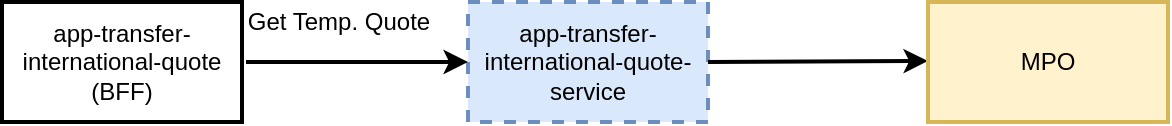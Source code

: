 <mxfile version="15.1.1" type="device" pages="5"><diagram id="5s1qffA794F6tVBul0ci" name="Temp Quote"><mxGraphModel dx="2233" dy="1840" grid="1" gridSize="10" guides="1" tooltips="1" connect="1" arrows="1" fold="1" page="1" pageScale="1" pageWidth="827" pageHeight="1169" math="0" shadow="0"><root><mxCell id="0"/><mxCell id="1" parent="0"/><mxCell id="K-2pEcJ95m0eZQLZqouT-1" value="app-transfer-international-quote (BFF)" style="rounded=0;whiteSpace=wrap;html=1;strokeWidth=2;" vertex="1" parent="1"><mxGeometry x="-713" y="-1071" width="120" height="60" as="geometry"/></mxCell><mxCell id="K-2pEcJ95m0eZQLZqouT-2" value="app-transfer-international-quote-service" style="rounded=0;whiteSpace=wrap;html=1;strokeWidth=2;dashed=1;fillColor=#dae8fc;strokeColor=#6c8ebf;" vertex="1" parent="1"><mxGeometry x="-480" y="-1071" width="120" height="60" as="geometry"/></mxCell><mxCell id="K-2pEcJ95m0eZQLZqouT-3" value="" style="endArrow=classic;html=1;fontColor=#FFFFFF;exitX=1;exitY=0.5;exitDx=0;exitDy=0;strokeWidth=2;entryX=0;entryY=0.5;entryDx=0;entryDy=0;" edge="1" parent="1" target="K-2pEcJ95m0eZQLZqouT-2"><mxGeometry width="50" height="50" relative="1" as="geometry"><mxPoint x="-591" y="-1041" as="sourcePoint"/><mxPoint x="-523" y="-1041" as="targetPoint"/></mxGeometry></mxCell><mxCell id="K-2pEcJ95m0eZQLZqouT-6" value="" style="endArrow=classic;html=1;fontColor=#FFFFFF;strokeWidth=2;entryX=0;entryY=0.5;entryDx=0;entryDy=0;exitX=1;exitY=0.5;exitDx=0;exitDy=0;" edge="1" parent="1" source="K-2pEcJ95m0eZQLZqouT-2"><mxGeometry width="50" height="50" relative="1" as="geometry"><mxPoint x="-352" y="-1041.5" as="sourcePoint"/><mxPoint x="-250" y="-1041.5" as="targetPoint"/></mxGeometry></mxCell><mxCell id="K-2pEcJ95m0eZQLZqouT-7" value="Get Temp. Quote" style="text;html=1;align=center;verticalAlign=middle;resizable=0;points=[];autosize=1;strokeColor=none;fontColor=#000000;" vertex="1" parent="1"><mxGeometry x="-600" y="-1071" width="110" height="20" as="geometry"/></mxCell><mxCell id="K-2pEcJ95m0eZQLZqouT-9" value="MPO" style="rounded=0;whiteSpace=wrap;html=1;strokeWidth=2;fillColor=#fff2cc;strokeColor=#d6b656;" vertex="1" parent="1"><mxGeometry x="-250" y="-1071" width="120" height="60" as="geometry"/></mxCell></root></mxGraphModel></diagram><diagram id="vhlykdMtrkod19MRwqVj" name="Wise Onboarding"><mxGraphModel dx="2233" dy="1840" grid="1" gridSize="10" guides="1" tooltips="1" connect="1" arrows="1" fold="1" page="1" pageScale="1" pageWidth="827" pageHeight="1169" math="0" shadow="0"><root><mxCell id="eIkDbhITcJXZhFoweWre-0"/><mxCell id="eIkDbhITcJXZhFoweWre-1" parent="eIkDbhITcJXZhFoweWre-0"/><mxCell id="6Lvu5h0QJ7mAlmhJxs8a-0" value="app-transfer-international-account (BFF)" style="rounded=0;whiteSpace=wrap;html=1;strokeWidth=2;" vertex="1" parent="eIkDbhITcJXZhFoweWre-1"><mxGeometry x="-810" y="-879" width="120" height="137" as="geometry"/></mxCell><mxCell id="6Lvu5h0QJ7mAlmhJxs8a-1" value="app-transfer-international-customer-account-service" style="rounded=0;whiteSpace=wrap;html=1;strokeWidth=2;dashed=1;fillColor=#dae8fc;strokeColor=#6c8ebf;" vertex="1" parent="eIkDbhITcJXZhFoweWre-1"><mxGeometry x="-550" y="-837" width="120" height="60" as="geometry"/></mxCell><mxCell id="6Lvu5h0QJ7mAlmhJxs8a-7" value="app-customer-individual-management-service" style="rounded=0;whiteSpace=wrap;html=1;strokeWidth=2;fillColor=#ffe6cc;strokeColor=#d79b00;" vertex="1" parent="eIkDbhITcJXZhFoweWre-1"><mxGeometry x="-285" y="-990" width="120" height="60" as="geometry"/></mxCell><mxCell id="6Lvu5h0QJ7mAlmhJxs8a-8" value="app-customer-business-management-service" style="rounded=0;whiteSpace=wrap;html=1;strokeWidth=2;fillColor=#ffe6cc;strokeColor=#d79b00;" vertex="1" parent="eIkDbhITcJXZhFoweWre-1"><mxGeometry x="-285" y="-889" width="120" height="60" as="geometry"/></mxCell><mxCell id="6Lvu5h0QJ7mAlmhJxs8a-12" value="" style="endArrow=classic;html=1;fontColor=#FFFFFF;strokeWidth=2;exitX=1;exitY=0.5;exitDx=0;exitDy=0;entryX=0;entryY=0.5;entryDx=0;entryDy=0;" edge="1" parent="eIkDbhITcJXZhFoweWre-1" target="6Lvu5h0QJ7mAlmhJxs8a-7"><mxGeometry width="50" height="50" relative="1" as="geometry"><mxPoint x="-430" y="-809" as="sourcePoint"/><mxPoint x="-285" y="-987" as="targetPoint"/><Array as="points"><mxPoint x="-402" y="-809"/><mxPoint x="-402" y="-960"/></Array></mxGeometry></mxCell><mxCell id="6Lvu5h0QJ7mAlmhJxs8a-13" value="" style="endArrow=classic;html=1;fontColor=#FFFFFF;exitX=1;exitY=0.5;exitDx=0;exitDy=0;entryX=0;entryY=0.5;entryDx=0;entryDy=0;strokeWidth=2;" edge="1" parent="eIkDbhITcJXZhFoweWre-1" target="6Lvu5h0QJ7mAlmhJxs8a-8"><mxGeometry width="50" height="50" relative="1" as="geometry"><mxPoint x="-430" y="-809" as="sourcePoint"/><mxPoint x="-285" y="-869" as="targetPoint"/><Array as="points"><mxPoint x="-402" y="-809"/><mxPoint x="-402" y="-859"/></Array></mxGeometry></mxCell><mxCell id="6Lvu5h0QJ7mAlmhJxs8a-14" value="" style="endArrow=classic;html=1;fontColor=#FFFFFF;strokeWidth=2;" edge="1" parent="eIkDbhITcJXZhFoweWre-1"><mxGeometry width="50" height="50" relative="1" as="geometry"><mxPoint x="-430" y="-809" as="sourcePoint"/><mxPoint x="-286" y="-757" as="targetPoint"/><Array as="points"><mxPoint x="-400" y="-809"/><mxPoint x="-400" y="-757"/></Array></mxGeometry></mxCell><mxCell id="6Lvu5h0QJ7mAlmhJxs8a-17" value="Get individual info" style="text;html=1;strokeColor=none;fillColor=none;align=center;verticalAlign=middle;whiteSpace=wrap;rounded=0;" vertex="1" parent="eIkDbhITcJXZhFoweWre-1"><mxGeometry x="-398" y="-986" width="110" height="20" as="geometry"/></mxCell><mxCell id="6Lvu5h0QJ7mAlmhJxs8a-18" value="Get Business info" style="text;html=1;strokeColor=none;fillColor=none;align=center;verticalAlign=middle;whiteSpace=wrap;rounded=0;" vertex="1" parent="eIkDbhITcJXZhFoweWre-1"><mxGeometry x="-398" y="-883" width="110" height="20" as="geometry"/></mxCell><mxCell id="6Lvu5h0QJ7mAlmhJxs8a-19" value="" style="swimlane;startSize=20;fillColor=#FFFFFF;" vertex="1" parent="eIkDbhITcJXZhFoweWre-1"><mxGeometry x="-295" y="-1027" width="140" height="210" as="geometry"><mxRectangle x="350" y="810" width="140" height="300" as="alternateBounds"/></mxGeometry></mxCell><mxCell id="6Lvu5h0QJ7mAlmhJxs8a-20" value="&lt;b&gt;concurrent calls&lt;/b&gt;" style="text;html=1;strokeColor=none;fillColor=none;align=center;verticalAlign=middle;whiteSpace=wrap;rounded=0;" vertex="1" parent="6Lvu5h0QJ7mAlmhJxs8a-19"><mxGeometry x="15" width="110" height="20" as="geometry"/></mxCell><mxCell id="6Lvu5h0QJ7mAlmhJxs8a-21" value="MPO" style="rounded=0;whiteSpace=wrap;html=1;strokeWidth=2;fillColor=#fff2cc;strokeColor=#d6b656;" vertex="1" parent="eIkDbhITcJXZhFoweWre-1"><mxGeometry x="-285" y="-792" width="120" height="60" as="geometry"/></mxCell><mxCell id="6Lvu5h0QJ7mAlmhJxs8a-22" value="Create personal &amp;amp; business profile&amp;nbsp;" style="text;html=1;strokeColor=none;fillColor=none;align=center;verticalAlign=middle;whiteSpace=wrap;rounded=0;" vertex="1" parent="eIkDbhITcJXZhFoweWre-1"><mxGeometry x="-398" y="-787" width="110" height="20" as="geometry"/></mxCell><mxCell id="6Lvu5h0QJ7mAlmhJxs8a-23" value="app-transfer-international-intl-idm-service" style="rounded=0;whiteSpace=wrap;html=1;strokeWidth=2;fillColor=#ffe6cc;strokeColor=#d79b00;" vertex="1" parent="eIkDbhITcJXZhFoweWre-1"><mxGeometry x="-285" y="-692" width="120" height="60" as="geometry"/></mxCell><mxCell id="6Lvu5h0QJ7mAlmhJxs8a-25" value="Store Access tokens" style="text;html=1;strokeColor=none;fillColor=none;align=center;verticalAlign=middle;whiteSpace=wrap;rounded=0;" vertex="1" parent="eIkDbhITcJXZhFoweWre-1"><mxGeometry x="-395" y="-690" width="110" height="20" as="geometry"/></mxCell><mxCell id="6Lvu5h0QJ7mAlmhJxs8a-26" value="" style="endArrow=classic;html=1;fontColor=#FFFFFF;strokeWidth=2;entryX=0;entryY=0.5;entryDx=0;entryDy=0;" edge="1" parent="eIkDbhITcJXZhFoweWre-1"><mxGeometry width="50" height="50" relative="1" as="geometry"><mxPoint x="-430" y="-808" as="sourcePoint"/><mxPoint x="-286" y="-662" as="targetPoint"/><Array as="points"><mxPoint x="-400" y="-808"/><mxPoint x="-400" y="-661"/></Array></mxGeometry></mxCell><mxCell id="6Lvu5h0QJ7mAlmhJxs8a-27" value="&lt;p class=&quot;p1&quot; style=&quot;margin: 0px ; font-stretch: normal ; font-size: 11px ; line-height: normal ; font-family: &amp;#34;menlo&amp;#34; ; color: rgb(0 , 0 , 0)&quot;&gt;&lt;span class=&quot;s1&quot;&gt;common-data-platform-apis-business-service&lt;/span&gt;&lt;/p&gt;" style="rounded=0;whiteSpace=wrap;html=1;strokeWidth=2;fillColor=#f5f5f5;strokeColor=#666666;fontColor=#333333;" vertex="1" parent="eIkDbhITcJXZhFoweWre-1"><mxGeometry x="-70" y="-837" width="120" height="60" as="geometry"/></mxCell><mxCell id="6Lvu5h0QJ7mAlmhJxs8a-28" value="ODS" style="shape=cylinder3;whiteSpace=wrap;html=1;boundedLbl=1;backgroundOutline=1;size=15;fontColor=#000000;strokeColor=#000000;strokeWidth=2;align=center;fillColor=#99CCFF;" vertex="1" parent="eIkDbhITcJXZhFoweWre-1"><mxGeometry x="125" y="-844" width="60" height="67" as="geometry"/></mxCell><mxCell id="6Lvu5h0QJ7mAlmhJxs8a-29" value="" style="endArrow=classic;html=1;fontColor=#FFFFFF;strokeWidth=2;entryX=0;entryY=0.5;entryDx=0;entryDy=0;exitX=1;exitY=0.5;exitDx=0;exitDy=0;" edge="1" parent="eIkDbhITcJXZhFoweWre-1" source="6Lvu5h0QJ7mAlmhJxs8a-27"><mxGeometry width="50" height="50" relative="1" as="geometry"><mxPoint x="55" y="-808" as="sourcePoint"/><mxPoint x="125" y="-808.12" as="targetPoint"/><Array as="points"><mxPoint x="120" y="-808.12"/></Array></mxGeometry></mxCell><mxCell id="6Lvu5h0QJ7mAlmhJxs8a-30" value="" style="endArrow=classic;html=1;fontColor=#FFFFFF;strokeWidth=2;entryX=0;entryY=0.5;entryDx=0;entryDy=0;" edge="1" parent="eIkDbhITcJXZhFoweWre-1" target="4eCYNqLPdx9fGEj0LN5T-0"><mxGeometry width="50" height="50" relative="1" as="geometry"><mxPoint x="-164" y="-959" as="sourcePoint"/><mxPoint x="-70" y="-809" as="targetPoint"/><Array as="points"><mxPoint x="-124" y="-959"/><mxPoint x="-124" y="-910"/></Array></mxGeometry></mxCell><mxCell id="6Lvu5h0QJ7mAlmhJxs8a-32" value="" style="endArrow=classic;html=1;fontColor=#FFFFFF;strokeWidth=2;entryX=0;entryY=0.5;entryDx=0;entryDy=0;" edge="1" parent="eIkDbhITcJXZhFoweWre-1"><mxGeometry width="50" height="50" relative="1" as="geometry"><mxPoint x="-164" y="-857" as="sourcePoint"/><mxPoint x="-70" y="-809" as="targetPoint"/><Array as="points"><mxPoint x="-124" y="-857"/><mxPoint x="-124" y="-809"/></Array></mxGeometry></mxCell><mxCell id="TpCNMdhRDoz6YcQxlU9o-2" value="" style="shape=image;verticalLabelPosition=bottom;labelBackgroundColor=#ffffff;verticalAlign=top;aspect=fixed;imageAspect=0;image=https://github.com/SparebankenVest/azure-key-vault-to-kubernetes/raw/master/akv2k8s.png;" vertex="1" parent="eIkDbhITcJXZhFoweWre-1"><mxGeometry x="-90" y="-717" width="174" height="87" as="geometry"/></mxCell><mxCell id="TpCNMdhRDoz6YcQxlU9o-3" value="" style="endArrow=classic;html=1;fontColor=#FFFFFF;strokeWidth=2;entryX=0;entryY=0.5;entryDx=0;entryDy=0;exitX=1;exitY=0.5;exitDx=0;exitDy=0;" edge="1" parent="eIkDbhITcJXZhFoweWre-1"><mxGeometry width="50" height="50" relative="1" as="geometry"><mxPoint x="-165" y="-663" as="sourcePoint"/><mxPoint x="-46" y="-663" as="targetPoint"/><Array as="points"><mxPoint x="-160" y="-662"/></Array></mxGeometry></mxCell><mxCell id="TpCNMdhRDoz6YcQxlU9o-5" value="Azure Key-Vault" style="text;html=1;strokeColor=none;fillColor=none;align=center;verticalAlign=middle;whiteSpace=wrap;rounded=0;" vertex="1" parent="eIkDbhITcJXZhFoweWre-1"><mxGeometry x="-50" y="-737" width="110" height="20" as="geometry"/></mxCell><mxCell id="aS1VoBKJjDpFu-RDZ-aZ-1" value="Create Business Profile" style="text;html=1;strokeColor=none;fillColor=none;align=center;verticalAlign=middle;whiteSpace=wrap;rounded=0;" vertex="1" parent="eIkDbhITcJXZhFoweWre-1"><mxGeometry x="-690" y="-792" width="110" height="20" as="geometry"/></mxCell><mxCell id="aS1VoBKJjDpFu-RDZ-aZ-2" value="" style="endArrow=classic;html=1;fontColor=#FFFFFF;strokeWidth=2;entryX=0;entryY=0.25;entryDx=0;entryDy=0;exitX=1.008;exitY=0.19;exitDx=0;exitDy=0;exitPerimeter=0;" edge="1" parent="eIkDbhITcJXZhFoweWre-1" source="6Lvu5h0QJ7mAlmhJxs8a-0" target="6Lvu5h0QJ7mAlmhJxs8a-1"><mxGeometry width="50" height="50" relative="1" as="geometry"><mxPoint x="-680" y="-820" as="sourcePoint"/><mxPoint x="-561" y="-820" as="targetPoint"/><Array as="points"><mxPoint x="-580" y="-853"/><mxPoint x="-580" y="-822"/></Array></mxGeometry></mxCell><mxCell id="aS1VoBKJjDpFu-RDZ-aZ-3" value="" style="endArrow=classic;html=1;fontColor=#FFFFFF;strokeWidth=2;entryX=0;entryY=0.25;entryDx=0;entryDy=0;exitX=1.017;exitY=0.832;exitDx=0;exitDy=0;exitPerimeter=0;" edge="1" parent="eIkDbhITcJXZhFoweWre-1" source="6Lvu5h0QJ7mAlmhJxs8a-0"><mxGeometry width="50" height="50" relative="1" as="geometry"><mxPoint x="-680" y="-793" as="sourcePoint"/><mxPoint x="-550" y="-795" as="targetPoint"/><Array as="points"><mxPoint x="-580" y="-765"/><mxPoint x="-580" y="-795"/></Array></mxGeometry></mxCell><mxCell id="aS1VoBKJjDpFu-RDZ-aZ-6" value="Create Personal Profile" style="text;html=1;strokeColor=none;fillColor=none;align=center;verticalAlign=middle;whiteSpace=wrap;rounded=0;" vertex="1" parent="eIkDbhITcJXZhFoweWre-1"><mxGeometry x="-690" y="-844" width="110" height="20" as="geometry"/></mxCell><mxCell id="4eCYNqLPdx9fGEj0LN5T-0" value="&lt;p class=&quot;p1&quot; style=&quot;margin: 0px ; font-stretch: normal ; font-size: 11px ; line-height: normal ; font-family: &amp;#34;menlo&amp;#34; ; color: rgb(0 , 0 , 0)&quot;&gt;&lt;span class=&quot;s1&quot;&gt;common-data-platform-apis-individual-service&lt;/span&gt;&lt;/p&gt;" style="rounded=0;whiteSpace=wrap;html=1;strokeWidth=2;fillColor=#f5f5f5;strokeColor=#666666;fontColor=#333333;" vertex="1" parent="eIkDbhITcJXZhFoweWre-1"><mxGeometry x="-70" y="-939" width="120" height="60" as="geometry"/></mxCell><mxCell id="4eCYNqLPdx9fGEj0LN5T-1" value="" style="endArrow=classic;html=1;fontColor=#FFFFFF;strokeWidth=2;exitX=1;exitY=0.5;exitDx=0;exitDy=0;entryX=0.4;entryY=0;entryDx=0;entryDy=0;entryPerimeter=0;" edge="1" parent="eIkDbhITcJXZhFoweWre-1" target="6Lvu5h0QJ7mAlmhJxs8a-28"><mxGeometry width="50" height="50" relative="1" as="geometry"><mxPoint x="50" y="-908.44" as="sourcePoint"/><mxPoint x="140" y="-850" as="targetPoint"/><Array as="points"><mxPoint x="149" y="-910"/></Array></mxGeometry></mxCell></root></mxGraphModel></diagram><diagram id="WIqVNkHawMcD2dt5eq4H" name="Create Recipient"><mxGraphModel dx="2233" dy="1840" grid="1" gridSize="10" guides="1" tooltips="1" connect="1" arrows="1" fold="1" page="1" pageScale="1" pageWidth="827" pageHeight="1169" math="0" shadow="0"><root><mxCell id="yCMZrmVuGPiB3TMVlYxd-0"/><mxCell id="yCMZrmVuGPiB3TMVlYxd-1" parent="yCMZrmVuGPiB3TMVlYxd-0"/><mxCell id="CG0_Al0UEQXaV236_lXr-0" value="app-transfer-international-recipient (BFF)" style="rounded=0;whiteSpace=wrap;html=1;strokeWidth=2;" vertex="1" parent="yCMZrmVuGPiB3TMVlYxd-1"><mxGeometry x="-760" y="-985" width="120" height="60" as="geometry"/></mxCell><mxCell id="CG0_Al0UEQXaV236_lXr-1" value="app-transfer-international-recipient-service" style="rounded=0;whiteSpace=wrap;html=1;strokeWidth=2;dashed=1;fillColor=#dae8fc;strokeColor=#6c8ebf;" vertex="1" parent="yCMZrmVuGPiB3TMVlYxd-1"><mxGeometry x="-760" y="-855" width="120" height="60" as="geometry"/></mxCell><mxCell id="CG0_Al0UEQXaV236_lXr-2" value="" style="endArrow=classic;html=1;fontColor=#FFFFFF;strokeWidth=2;entryX=0.417;entryY=-0.033;entryDx=0;entryDy=0;entryPerimeter=0;" edge="1" parent="yCMZrmVuGPiB3TMVlYxd-1"><mxGeometry width="50" height="50" relative="1" as="geometry"><mxPoint x="-701" y="-925" as="sourcePoint"/><mxPoint x="-700.96" y="-856.98" as="targetPoint"/><Array as="points"><mxPoint x="-701" y="-895"/></Array></mxGeometry></mxCell><mxCell id="CG0_Al0UEQXaV236_lXr-3" value="&lt;span&gt;app-transfer-international-intl-idm-service&lt;/span&gt;" style="rounded=0;whiteSpace=wrap;html=1;strokeWidth=2;fillColor=#ffe6cc;strokeColor=#d79b00;" vertex="1" parent="yCMZrmVuGPiB3TMVlYxd-1"><mxGeometry x="-490" y="-956.5" width="120" height="60" as="geometry"/></mxCell><mxCell id="CG0_Al0UEQXaV236_lXr-5" value="" style="endArrow=classic;html=1;fontColor=#FFFFFF;strokeWidth=2;exitX=1;exitY=0.5;exitDx=0;exitDy=0;entryX=0;entryY=0.5;entryDx=0;entryDy=0;" edge="1" parent="yCMZrmVuGPiB3TMVlYxd-1" target="CG0_Al0UEQXaV236_lXr-3"><mxGeometry width="50" height="50" relative="1" as="geometry"><mxPoint x="-640" y="-827" as="sourcePoint"/><mxPoint x="-495" y="-1005" as="targetPoint"/><Array as="points"><mxPoint x="-612" y="-827"/><mxPoint x="-612" y="-926"/></Array></mxGeometry></mxCell><mxCell id="CG0_Al0UEQXaV236_lXr-6" value="" style="endArrow=classic;html=1;fontColor=#FFFFFF;entryX=0;entryY=0.5;entryDx=0;entryDy=0;strokeWidth=2;" edge="1" parent="yCMZrmVuGPiB3TMVlYxd-1"><mxGeometry width="50" height="50" relative="1" as="geometry"><mxPoint x="-640" y="-827" as="sourcePoint"/><mxPoint x="-490" y="-827.5" as="targetPoint"/><Array as="points"/></mxGeometry></mxCell><mxCell id="CG0_Al0UEQXaV236_lXr-7" value="" style="endArrow=classic;html=1;fontColor=#FFFFFF;strokeWidth=2;" edge="1" parent="yCMZrmVuGPiB3TMVlYxd-1"><mxGeometry width="50" height="50" relative="1" as="geometry"><mxPoint x="-640" y="-827" as="sourcePoint"/><mxPoint x="-490" y="-720" as="targetPoint"/><Array as="points"><mxPoint x="-610" y="-827"/><mxPoint x="-610" y="-720"/></Array></mxGeometry></mxCell><mxCell id="CG0_Al0UEQXaV236_lXr-8" value="Get Access tokens" style="text;html=1;strokeColor=none;fillColor=none;align=center;verticalAlign=middle;whiteSpace=wrap;rounded=0;" vertex="1" parent="yCMZrmVuGPiB3TMVlYxd-1"><mxGeometry x="-608" y="-950" width="110" height="20" as="geometry"/></mxCell><mxCell id="AqjWyVBHld50UKVjtzck-0" value="" style="shape=image;verticalLabelPosition=bottom;labelBackgroundColor=#ffffff;verticalAlign=top;aspect=fixed;imageAspect=0;image=https://github.com/SparebankenVest/azure-key-vault-to-kubernetes/raw/master/akv2k8s.png;" vertex="1" parent="yCMZrmVuGPiB3TMVlYxd-1"><mxGeometry x="-296" y="-983.5" width="174" height="87" as="geometry"/></mxCell><mxCell id="AqjWyVBHld50UKVjtzck-1" value="Azure Key-Vault" style="text;html=1;strokeColor=none;fillColor=none;align=center;verticalAlign=middle;whiteSpace=wrap;rounded=0;" vertex="1" parent="yCMZrmVuGPiB3TMVlYxd-1"><mxGeometry x="-268" y="-1003.5" width="110" height="20" as="geometry"/></mxCell><mxCell id="AqjWyVBHld50UKVjtzck-3" value="" style="endArrow=classic;html=1;fontColor=#FFFFFF;entryX=0;entryY=0.5;entryDx=0;entryDy=0;strokeWidth=2;" edge="1" parent="yCMZrmVuGPiB3TMVlYxd-1"><mxGeometry width="50" height="50" relative="1" as="geometry"><mxPoint x="-370" y="-930" as="sourcePoint"/><mxPoint x="-250" y="-930" as="targetPoint"/><Array as="points"/></mxGeometry></mxCell><mxCell id="t2n_9jDUQN4r3rwIn_JY-0" value="app-transfer-international-recipient (BFF)" style="rounded=0;whiteSpace=wrap;html=1;strokeWidth=2;" vertex="1" parent="yCMZrmVuGPiB3TMVlYxd-1"><mxGeometry x="-760" y="-565.5" width="120" height="60" as="geometry"/></mxCell><mxCell id="t2n_9jDUQN4r3rwIn_JY-1" value="app-transfer-international-recipient-service" style="rounded=0;whiteSpace=wrap;html=1;strokeWidth=2;dashed=1;fillColor=#dae8fc;strokeColor=#6c8ebf;" vertex="1" parent="yCMZrmVuGPiB3TMVlYxd-1"><mxGeometry x="-760" y="-435.5" width="120" height="60" as="geometry"/></mxCell><mxCell id="t2n_9jDUQN4r3rwIn_JY-2" value="" style="endArrow=classic;html=1;fontColor=#FFFFFF;strokeWidth=2;entryX=0.417;entryY=-0.033;entryDx=0;entryDy=0;entryPerimeter=0;" edge="1" parent="yCMZrmVuGPiB3TMVlYxd-1"><mxGeometry width="50" height="50" relative="1" as="geometry"><mxPoint x="-701" y="-505.5" as="sourcePoint"/><mxPoint x="-700.96" y="-437.48" as="targetPoint"/><Array as="points"><mxPoint x="-701" y="-475.5"/></Array></mxGeometry></mxCell><mxCell id="t2n_9jDUQN4r3rwIn_JY-3" value="&lt;span&gt;app-transfer-international-intl-idm-service&lt;/span&gt;" style="rounded=0;whiteSpace=wrap;html=1;strokeWidth=2;fillColor=#ffe6cc;strokeColor=#d79b00;" vertex="1" parent="yCMZrmVuGPiB3TMVlYxd-1"><mxGeometry x="-490" y="-537" width="120" height="60" as="geometry"/></mxCell><mxCell id="t2n_9jDUQN4r3rwIn_JY-4" value="" style="endArrow=classic;html=1;fontColor=#FFFFFF;strokeWidth=2;exitX=1;exitY=0.5;exitDx=0;exitDy=0;entryX=0;entryY=0.5;entryDx=0;entryDy=0;" edge="1" parent="yCMZrmVuGPiB3TMVlYxd-1" target="t2n_9jDUQN4r3rwIn_JY-3"><mxGeometry width="50" height="50" relative="1" as="geometry"><mxPoint x="-640" y="-407.5" as="sourcePoint"/><mxPoint x="-495" y="-585.5" as="targetPoint"/><Array as="points"><mxPoint x="-612" y="-407.5"/><mxPoint x="-612" y="-506.5"/></Array></mxGeometry></mxCell><mxCell id="t2n_9jDUQN4r3rwIn_JY-5" value="" style="endArrow=classic;html=1;fontColor=#FFFFFF;entryX=0;entryY=0.5;entryDx=0;entryDy=0;strokeWidth=2;" edge="1" parent="yCMZrmVuGPiB3TMVlYxd-1"><mxGeometry width="50" height="50" relative="1" as="geometry"><mxPoint x="-640" y="-407.5" as="sourcePoint"/><mxPoint x="-490" y="-408" as="targetPoint"/><Array as="points"/></mxGeometry></mxCell><mxCell id="t2n_9jDUQN4r3rwIn_JY-6" value="" style="endArrow=classic;html=1;fontColor=#FFFFFF;strokeWidth=2;" edge="1" parent="yCMZrmVuGPiB3TMVlYxd-1"><mxGeometry width="50" height="50" relative="1" as="geometry"><mxPoint x="-640" y="-407.5" as="sourcePoint"/><mxPoint x="-490" y="-300.5" as="targetPoint"/><Array as="points"><mxPoint x="-610" y="-407.5"/><mxPoint x="-610" y="-300.5"/></Array></mxGeometry></mxCell><mxCell id="t2n_9jDUQN4r3rwIn_JY-7" value="Get Access tokens" style="text;html=1;strokeColor=none;fillColor=none;align=center;verticalAlign=middle;whiteSpace=wrap;rounded=0;" vertex="1" parent="yCMZrmVuGPiB3TMVlYxd-1"><mxGeometry x="-608" y="-530.5" width="110" height="20" as="geometry"/></mxCell><mxCell id="t2n_9jDUQN4r3rwIn_JY-8" value="MPO" style="rounded=0;whiteSpace=wrap;html=1;strokeWidth=2;fillColor=#fff2cc;strokeColor=#d6b656;" vertex="1" parent="yCMZrmVuGPiB3TMVlYxd-1"><mxGeometry x="-490" y="-439" width="120" height="60" as="geometry"/></mxCell><mxCell id="t2n_9jDUQN4r3rwIn_JY-9" value="app-transfer-common-beneficiary-service" style="rounded=0;whiteSpace=wrap;html=1;strokeWidth=2;fillColor=#ffe6cc;strokeColor=#d79b00;" vertex="1" parent="yCMZrmVuGPiB3TMVlYxd-1"><mxGeometry x="-490" y="-334" width="120" height="60" as="geometry"/></mxCell><mxCell id="t2n_9jDUQN4r3rwIn_JY-10" value="&lt;span style=&quot;color: rgb(0 , 0 , 0) ; font-family: &amp;#34;menlo&amp;#34; ; font-size: 11px&quot;&gt;common-data-platform-apis-beneficiary-service&lt;/span&gt;" style="rounded=0;whiteSpace=wrap;html=1;strokeWidth=2;fillColor=#f5f5f5;strokeColor=#666666;fontColor=#333333;" vertex="1" parent="yCMZrmVuGPiB3TMVlYxd-1"><mxGeometry x="-97" y="-329" width="97" height="60" as="geometry"/></mxCell><mxCell id="t2n_9jDUQN4r3rwIn_JY-11" value="ODS" style="shape=cylinder3;whiteSpace=wrap;html=1;boundedLbl=1;backgroundOutline=1;size=15;fontColor=#000000;strokeColor=#000000;strokeWidth=2;align=center;fillColor=#99CCFF;" vertex="1" parent="yCMZrmVuGPiB3TMVlYxd-1"><mxGeometry x="-80" y="-537" width="60" height="67" as="geometry"/></mxCell><mxCell id="t2n_9jDUQN4r3rwIn_JY-12" value="" style="endArrow=classic;html=1;fontColor=#FFFFFF;strokeWidth=2;entryX=0.5;entryY=1;entryDx=0;entryDy=0;entryPerimeter=0;" edge="1" parent="yCMZrmVuGPiB3TMVlYxd-1" target="t2n_9jDUQN4r3rwIn_JY-11"><mxGeometry width="50" height="50" relative="1" as="geometry"><mxPoint x="-50" y="-330.5" as="sourcePoint"/><mxPoint x="-36" y="-210.5" as="targetPoint"/><Array as="points"/></mxGeometry></mxCell><mxCell id="t2n_9jDUQN4r3rwIn_JY-13" value="" style="endArrow=classic;html=1;fontColor=#FFFFFF;strokeWidth=2;exitX=1;exitY=0.5;exitDx=0;exitDy=0;entryX=0;entryY=0.5;entryDx=0;entryDy=0;" edge="1" parent="yCMZrmVuGPiB3TMVlYxd-1" source="t2n_9jDUQN4r3rwIn_JY-9" target="t2n_9jDUQN4r3rwIn_JY-19"><mxGeometry width="50" height="50" relative="1" as="geometry"><mxPoint x="-374" y="-557.5" as="sourcePoint"/><mxPoint x="-280" y="-407.5" as="targetPoint"/><Array as="points"><mxPoint x="-334" y="-303.5"/><mxPoint x="-310" y="-303.5"/></Array></mxGeometry></mxCell><mxCell id="t2n_9jDUQN4r3rwIn_JY-14" value="" style="shape=image;verticalLabelPosition=bottom;labelBackgroundColor=#ffffff;verticalAlign=top;aspect=fixed;imageAspect=0;image=https://github.com/SparebankenVest/azure-key-vault-to-kubernetes/raw/master/akv2k8s.png;" vertex="1" parent="yCMZrmVuGPiB3TMVlYxd-1"><mxGeometry x="-296" y="-564" width="174" height="87" as="geometry"/></mxCell><mxCell id="t2n_9jDUQN4r3rwIn_JY-15" value="Azure Key-Vault" style="text;html=1;strokeColor=none;fillColor=none;align=center;verticalAlign=middle;whiteSpace=wrap;rounded=0;" vertex="1" parent="yCMZrmVuGPiB3TMVlYxd-1"><mxGeometry x="-268" y="-584" width="110" height="20" as="geometry"/></mxCell><mxCell id="t2n_9jDUQN4r3rwIn_JY-16" value="" style="endArrow=classic;html=1;fontColor=#FFFFFF;entryX=0;entryY=0.5;entryDx=0;entryDy=0;strokeWidth=2;" edge="1" parent="yCMZrmVuGPiB3TMVlYxd-1"><mxGeometry width="50" height="50" relative="1" as="geometry"><mxPoint x="-370" y="-510.5" as="sourcePoint"/><mxPoint x="-250" y="-510.5" as="targetPoint"/><Array as="points"/></mxGeometry></mxCell><mxCell id="t2n_9jDUQN4r3rwIn_JY-17" value="Create recipient" style="text;html=1;strokeColor=none;fillColor=none;align=center;verticalAlign=middle;whiteSpace=wrap;rounded=0;" vertex="1" parent="yCMZrmVuGPiB3TMVlYxd-1"><mxGeometry x="-607" y="-429.5" width="110" height="20" as="geometry"/></mxCell><mxCell id="t2n_9jDUQN4r3rwIn_JY-18" value="Create Beneficiary" style="text;html=1;strokeColor=none;fillColor=none;align=center;verticalAlign=middle;whiteSpace=wrap;rounded=0;" vertex="1" parent="yCMZrmVuGPiB3TMVlYxd-1"><mxGeometry x="-608" y="-327.5" width="110" height="20" as="geometry"/></mxCell><mxCell id="t2n_9jDUQN4r3rwIn_JY-19" value="" style="rounded=0;whiteSpace=wrap;html=1;fontColor=#FFFFFF;strokeColor=#000000;strokeWidth=2;fillColor=#FFFFFF;" vertex="1" parent="yCMZrmVuGPiB3TMVlYxd-1"><mxGeometry x="-300" y="-364" width="120" height="120" as="geometry"/></mxCell><mxCell id="t2n_9jDUQN4r3rwIn_JY-20" value="" style="shape=cylinder3;whiteSpace=wrap;html=1;boundedLbl=1;backgroundOutline=1;size=15;fontColor=#FFFFFF;strokeColor=#000000;strokeWidth=2;rotation=90;fillColor=#3399FF;" vertex="1" parent="yCMZrmVuGPiB3TMVlYxd-1"><mxGeometry x="-251" y="-349" width="20" height="80" as="geometry"/></mxCell><mxCell id="t2n_9jDUQN4r3rwIn_JY-21" value="" style="endArrow=classic;html=1;fontColor=#FFFFFF;strokeWidth=3;strokeColor=#CCCCCC;" edge="1" parent="yCMZrmVuGPiB3TMVlYxd-1"><mxGeometry width="50" height="50" relative="1" as="geometry"><mxPoint x="-281" y="-346" as="sourcePoint"/><mxPoint x="-201" y="-346" as="targetPoint"/></mxGeometry></mxCell><mxCell id="t2n_9jDUQN4r3rwIn_JY-22" value="T1" style="text;html=1;align=center;verticalAlign=middle;resizable=0;points=[];autosize=1;strokeColor=none;" vertex="1" parent="yCMZrmVuGPiB3TMVlYxd-1"><mxGeometry x="-256" y="-289" width="30" height="20" as="geometry"/></mxCell><mxCell id="t2n_9jDUQN4r3rwIn_JY-23" value="" style="endArrow=classic;html=1;fontColor=#FFFFFF;entryX=0;entryY=0.5;entryDx=0;entryDy=0;strokeWidth=2;" edge="1" parent="yCMZrmVuGPiB3TMVlYxd-1"><mxGeometry width="50" height="50" relative="1" as="geometry"><mxPoint x="-180" y="-298.5" as="sourcePoint"/><mxPoint x="-97" y="-299" as="targetPoint"/><Array as="points"/></mxGeometry></mxCell><mxCell id="t2n_9jDUQN4r3rwIn_JY-24" value="&lt;b&gt;&lt;u&gt;Topic:&lt;br&gt;&lt;/u&gt;&lt;/b&gt;1.&amp;nbsp;&lt;span style=&quot;background-color: rgb(255 , 255 , 255) ; font-family: &amp;#34;jetbrains mono&amp;#34; , monospace ; font-size: 9.8pt&quot;&gt;uaenorth_beneficiary_international_modify_raw_v1&lt;/span&gt;" style="text;html=1;align=left;verticalAlign=middle;resizable=0;points=[];autosize=1;strokeColor=none;fontSize=13;" vertex="1" parent="yCMZrmVuGPiB3TMVlYxd-1"><mxGeometry x="-790" y="-184.5" width="410" height="40" as="geometry"/></mxCell><mxCell id="t2n_9jDUQN4r3rwIn_JY-25" value="MPO" style="rounded=0;whiteSpace=wrap;html=1;strokeWidth=2;fillColor=#fff2cc;strokeColor=#d6b656;" vertex="1" parent="yCMZrmVuGPiB3TMVlYxd-1"><mxGeometry x="-489" y="-750" width="120" height="60" as="geometry"/></mxCell><mxCell id="t2n_9jDUQN4r3rwIn_JY-26" value="Get Account requirement" style="text;html=1;strokeColor=none;fillColor=none;align=center;verticalAlign=middle;whiteSpace=wrap;rounded=0;" vertex="1" parent="yCMZrmVuGPiB3TMVlYxd-1"><mxGeometry x="-607" y="-750" width="110" height="26" as="geometry"/></mxCell><mxCell id="t2n_9jDUQN4r3rwIn_JY-27" value="app-transfer-international-quote-service" style="rounded=0;whiteSpace=wrap;html=1;strokeWidth=2;fillColor=#ffe6cc;strokeColor=#d79b00;" vertex="1" parent="yCMZrmVuGPiB3TMVlYxd-1"><mxGeometry x="-489" y="-855" width="120" height="60" as="geometry"/></mxCell><mxCell id="t2n_9jDUQN4r3rwIn_JY-28" value="" style="endArrow=classic;html=1;fontColor=#FFFFFF;entryX=0.5;entryY=0;entryDx=0;entryDy=0;strokeWidth=2;" edge="1" parent="yCMZrmVuGPiB3TMVlYxd-1" target="t2n_9jDUQN4r3rwIn_JY-25"><mxGeometry width="50" height="50" relative="1" as="geometry"><mxPoint x="-430" y="-794.5" as="sourcePoint"/><mxPoint x="-280" y="-795" as="targetPoint"/><Array as="points"/></mxGeometry></mxCell><mxCell id="t2n_9jDUQN4r3rwIn_JY-29" value="Create Quote" style="text;html=1;strokeColor=none;fillColor=none;align=center;verticalAlign=middle;whiteSpace=wrap;rounded=0;" vertex="1" parent="yCMZrmVuGPiB3TMVlYxd-1"><mxGeometry x="-607" y="-851" width="110" height="20" as="geometry"/></mxCell><mxCell id="kbapLXzH62tgLpDBp5oC-3" value="&lt;b&gt;Create recipient involve 2 steps:&lt;/b&gt;&lt;br&gt;1: Get account Requirements for the recipient&lt;br&gt;2: Create recipient" style="text;html=1;strokeColor=none;fillColor=none;align=left;verticalAlign=middle;whiteSpace=wrap;rounded=0;" vertex="1" parent="yCMZrmVuGPiB3TMVlYxd-1"><mxGeometry x="-765" y="-1120" width="268" height="110" as="geometry"/></mxCell></root></mxGraphModel></diagram><diagram id="6MwHxrbZWE9bzIm7rdSr" name="Create Quote"><mxGraphModel dx="2233" dy="1840" grid="1" gridSize="10" guides="1" tooltips="1" connect="1" arrows="1" fold="1" page="1" pageScale="1" pageWidth="827" pageHeight="1169" math="0" shadow="0"><root><mxCell id="p3dVozl-2Q_n2jXP5zS9-0"/><mxCell id="p3dVozl-2Q_n2jXP5zS9-1" parent="p3dVozl-2Q_n2jXP5zS9-0"/><mxCell id="ulsNA5r-qVAjM5rUaJaL-1" value="app-transfer-international-quote-service" style="rounded=0;whiteSpace=wrap;html=1;strokeWidth=2;dashed=1;fillColor=#dae8fc;strokeColor=#6c8ebf;" vertex="1" parent="p3dVozl-2Q_n2jXP5zS9-1"><mxGeometry x="-546" y="-764.5" width="120" height="60" as="geometry"/></mxCell><mxCell id="ulsNA5r-qVAjM5rUaJaL-3" value="&lt;span&gt;app-transfer-international-intl-idm-service&lt;/span&gt;" style="rounded=0;whiteSpace=wrap;html=1;strokeWidth=2;fillColor=#ffe6cc;strokeColor=#d79b00;" vertex="1" parent="p3dVozl-2Q_n2jXP5zS9-1"><mxGeometry x="-280" y="-1033" width="120" height="60" as="geometry"/></mxCell><mxCell id="ulsNA5r-qVAjM5rUaJaL-4" value="" style="endArrow=classic;html=1;fontColor=#FFFFFF;strokeWidth=2;entryX=0;entryY=0.5;entryDx=0;entryDy=0;" edge="1" parent="p3dVozl-2Q_n2jXP5zS9-1"><mxGeometry width="50" height="50" relative="1" as="geometry"><mxPoint x="-399" y="-790" as="sourcePoint"/><mxPoint x="-277" y="-1003" as="targetPoint"/><Array as="points"><mxPoint x="-399" y="-809"/><mxPoint x="-399" y="-908"/><mxPoint x="-399" y="-1003"/></Array></mxGeometry></mxCell><mxCell id="ulsNA5r-qVAjM5rUaJaL-5" value="" style="endArrow=classic;html=1;fontColor=#FFFFFF;entryX=-0.025;entryY=0.617;entryDx=0;entryDy=0;strokeWidth=2;entryPerimeter=0;" edge="1" parent="p3dVozl-2Q_n2jXP5zS9-1"><mxGeometry width="50" height="50" relative="1" as="geometry"><mxPoint x="-399" y="-770" as="sourcePoint"/><mxPoint x="-282" y="-897.98" as="targetPoint"/><Array as="points"><mxPoint x="-399" y="-898"/></Array></mxGeometry></mxCell><mxCell id="ulsNA5r-qVAjM5rUaJaL-6" value="" style="endArrow=classic;html=1;fontColor=#FFFFFF;strokeWidth=2;entryX=0;entryY=0.5;entryDx=0;entryDy=0;exitX=0.992;exitY=0.392;exitDx=0;exitDy=0;exitPerimeter=0;" edge="1" parent="p3dVozl-2Q_n2jXP5zS9-1" source="ulsNA5r-qVAjM5rUaJaL-1" target="f4P-GQblNroY76dYLi-V-0"><mxGeometry width="50" height="50" relative="1" as="geometry"><mxPoint x="-430" y="-809" as="sourcePoint"/><mxPoint x="-280" y="-702" as="targetPoint"/><Array as="points"><mxPoint x="-400" y="-741"/><mxPoint x="-400" y="-776"/></Array></mxGeometry></mxCell><mxCell id="ulsNA5r-qVAjM5rUaJaL-7" value="Get Access tokens" style="text;html=1;strokeColor=none;fillColor=none;align=center;verticalAlign=middle;whiteSpace=wrap;rounded=0;" vertex="1" parent="p3dVozl-2Q_n2jXP5zS9-1"><mxGeometry x="-398" y="-1026.5" width="110" height="20" as="geometry"/></mxCell><mxCell id="ulsNA5r-qVAjM5rUaJaL-8" value="MPO" style="rounded=0;whiteSpace=wrap;html=1;strokeWidth=2;fillColor=#fff2cc;strokeColor=#d6b656;" vertex="1" parent="p3dVozl-2Q_n2jXP5zS9-1"><mxGeometry x="-280" y="-935" width="120" height="60" as="geometry"/></mxCell><mxCell id="ulsNA5r-qVAjM5rUaJaL-11" value="ODS Pipeline" style="rounded=0;whiteSpace=wrap;html=1;strokeWidth=2;fillColor=#f5f5f5;strokeColor=#666666;fontColor=#333333;" vertex="1" parent="p3dVozl-2Q_n2jXP5zS9-1"><mxGeometry x="-80" y="-814" width="120" height="60" as="geometry"/></mxCell><mxCell id="ulsNA5r-qVAjM5rUaJaL-12" value="ODS" style="shape=cylinder3;whiteSpace=wrap;html=1;boundedLbl=1;backgroundOutline=1;size=15;fontColor=#000000;strokeColor=#000000;strokeWidth=2;align=center;fillColor=#99CCFF;" vertex="1" parent="p3dVozl-2Q_n2jXP5zS9-1"><mxGeometry x="-50" y="-660" width="60" height="67" as="geometry"/></mxCell><mxCell id="ulsNA5r-qVAjM5rUaJaL-13" value="" style="endArrow=classic;html=1;fontColor=#FFFFFF;strokeWidth=2;entryX=0.5;entryY=0;entryDx=0;entryDy=0;entryPerimeter=0;" edge="1" parent="p3dVozl-2Q_n2jXP5zS9-1" target="ulsNA5r-qVAjM5rUaJaL-12"><mxGeometry width="50" height="50" relative="1" as="geometry"><mxPoint x="-20" y="-750" as="sourcePoint"/><mxPoint x="125" y="-902.62" as="targetPoint"/><Array as="points"><mxPoint x="-20" y="-760"/></Array></mxGeometry></mxCell><mxCell id="ulsNA5r-qVAjM5rUaJaL-14" value="" style="endArrow=classic;html=1;fontColor=#FFFFFF;strokeWidth=2;exitX=1;exitY=0.5;exitDx=0;exitDy=0;entryX=-0.008;entryY=0.633;entryDx=0;entryDy=0;entryPerimeter=0;" edge="1" parent="p3dVozl-2Q_n2jXP5zS9-1" source="f4P-GQblNroY76dYLi-V-0" target="ulsNA5r-qVAjM5rUaJaL-11"><mxGeometry width="50" height="50" relative="1" as="geometry"><mxPoint x="-160" y="-800" as="sourcePoint"/><mxPoint x="-90" y="-772" as="targetPoint"/><Array as="points"><mxPoint x="-124" y="-776.5"/></Array></mxGeometry></mxCell><mxCell id="f4P-GQblNroY76dYLi-V-0" value="" style="rounded=0;whiteSpace=wrap;html=1;fontColor=#FFFFFF;strokeColor=#000000;strokeWidth=2;fillColor=#FFFFFF;" vertex="1" parent="p3dVozl-2Q_n2jXP5zS9-1"><mxGeometry x="-280" y="-836.5" width="120" height="120" as="geometry"/></mxCell><mxCell id="f4P-GQblNroY76dYLi-V-1" value="" style="shape=cylinder3;whiteSpace=wrap;html=1;boundedLbl=1;backgroundOutline=1;size=15;fontColor=#FFFFFF;strokeColor=#000000;strokeWidth=2;rotation=90;fillColor=#3399FF;" vertex="1" parent="p3dVozl-2Q_n2jXP5zS9-1"><mxGeometry x="-231" y="-821.5" width="20" height="80" as="geometry"/></mxCell><mxCell id="f4P-GQblNroY76dYLi-V-2" value="" style="endArrow=classic;html=1;fontColor=#FFFFFF;strokeWidth=3;strokeColor=#CCCCCC;" edge="1" parent="p3dVozl-2Q_n2jXP5zS9-1"><mxGeometry width="50" height="50" relative="1" as="geometry"><mxPoint x="-261" y="-818.5" as="sourcePoint"/><mxPoint x="-181" y="-818.5" as="targetPoint"/></mxGeometry></mxCell><mxCell id="f4P-GQblNroY76dYLi-V-3" value="T1" style="text;html=1;align=center;verticalAlign=middle;resizable=0;points=[];autosize=1;strokeColor=none;" vertex="1" parent="p3dVozl-2Q_n2jXP5zS9-1"><mxGeometry x="-236" y="-761.5" width="30" height="20" as="geometry"/></mxCell><mxCell id="f4P-GQblNroY76dYLi-V-4" value="&lt;b&gt;&lt;u&gt;Topic:&lt;br&gt;&lt;/u&gt;&lt;/b&gt;1.&amp;nbsp;&lt;span style=&quot;background-color: rgb(255 , 255 , 255) ; font-family: &amp;#34;jetbrains mono&amp;#34; , monospace ; font-size: 9.8pt&quot;&gt;uaenorth_international_transfer_quote_raw_v1&lt;/span&gt;" style="text;html=1;align=left;verticalAlign=middle;resizable=0;points=[];autosize=1;strokeColor=none;fontSize=13;" vertex="1" parent="p3dVozl-2Q_n2jXP5zS9-1"><mxGeometry x="-786" y="-400" width="370" height="40" as="geometry"/></mxCell><mxCell id="f4P-GQblNroY76dYLi-V-5" value="&lt;span style=&quot;color: rgb(0 , 0 , 0) ; font-family: &amp;#34;helvetica&amp;#34; ; font-size: 12px ; font-style: normal ; font-weight: 400 ; letter-spacing: normal ; text-align: center ; text-indent: 0px ; text-transform: none ; word-spacing: 0px ; background-color: rgb(248 , 249 , 250) ; display: inline ; float: none&quot;&gt;Created &amp;amp; Patch&lt;br&gt;Quote&lt;/span&gt;" style="text;whiteSpace=wrap;html=1;" vertex="1" parent="p3dVozl-2Q_n2jXP5zS9-1"><mxGeometry x="-388" y="-816" width="100" height="30" as="geometry"/></mxCell><mxCell id="0LKsLmPmmWzvv2mH2cOh-0" value="" style="shape=image;verticalLabelPosition=bottom;labelBackgroundColor=#ffffff;verticalAlign=top;aspect=fixed;imageAspect=0;image=https://github.com/SparebankenVest/azure-key-vault-to-kubernetes/raw/master/akv2k8s.png;" vertex="1" parent="p3dVozl-2Q_n2jXP5zS9-1"><mxGeometry x="-86" y="-1060" width="174" height="87" as="geometry"/></mxCell><mxCell id="0LKsLmPmmWzvv2mH2cOh-1" value="Azure Key-Vault" style="text;html=1;strokeColor=none;fillColor=none;align=center;verticalAlign=middle;whiteSpace=wrap;rounded=0;" vertex="1" parent="p3dVozl-2Q_n2jXP5zS9-1"><mxGeometry x="-54" y="-1080" width="110" height="20" as="geometry"/></mxCell><mxCell id="0LKsLmPmmWzvv2mH2cOh-2" value="" style="endArrow=classic;html=1;fontColor=#FFFFFF;entryX=0;entryY=0.5;entryDx=0;entryDy=0;strokeWidth=2;" edge="1" parent="p3dVozl-2Q_n2jXP5zS9-1"><mxGeometry width="50" height="50" relative="1" as="geometry"><mxPoint x="-160" y="-1006.5" as="sourcePoint"/><mxPoint x="-40" y="-1006.5" as="targetPoint"/><Array as="points"/></mxGeometry></mxCell><mxCell id="aHie-uaG_FPsevlpE_yf-0" value="app-transfer-international-quote (BFF)" style="rounded=0;whiteSpace=wrap;html=1;strokeWidth=2;" vertex="1" parent="p3dVozl-2Q_n2jXP5zS9-1"><mxGeometry x="-806" y="-806.5" width="120" height="137" as="geometry"/></mxCell><mxCell id="aHie-uaG_FPsevlpE_yf-2" value="Get requirement" style="text;html=1;strokeColor=none;fillColor=none;align=center;verticalAlign=middle;whiteSpace=wrap;rounded=0;" vertex="1" parent="p3dVozl-2Q_n2jXP5zS9-1"><mxGeometry x="-686" y="-719.5" width="110" height="20" as="geometry"/></mxCell><mxCell id="aHie-uaG_FPsevlpE_yf-3" value="" style="endArrow=classic;html=1;fontColor=#FFFFFF;strokeWidth=2;entryX=0;entryY=0.25;entryDx=0;entryDy=0;exitX=1.008;exitY=0.19;exitDx=0;exitDy=0;exitPerimeter=0;" edge="1" parent="p3dVozl-2Q_n2jXP5zS9-1" source="aHie-uaG_FPsevlpE_yf-0"><mxGeometry width="50" height="50" relative="1" as="geometry"><mxPoint x="-676" y="-747.5" as="sourcePoint"/><mxPoint x="-546" y="-749.5" as="targetPoint"/><Array as="points"><mxPoint x="-576" y="-780.5"/><mxPoint x="-576" y="-749.5"/></Array></mxGeometry></mxCell><mxCell id="aHie-uaG_FPsevlpE_yf-4" value="" style="endArrow=classic;html=1;fontColor=#FFFFFF;strokeWidth=2;exitX=1.017;exitY=0.832;exitDx=0;exitDy=0;exitPerimeter=0;" edge="1" parent="p3dVozl-2Q_n2jXP5zS9-1" source="aHie-uaG_FPsevlpE_yf-0"><mxGeometry width="50" height="50" relative="1" as="geometry"><mxPoint x="-676" y="-720.5" as="sourcePoint"/><mxPoint x="-550" y="-640" as="targetPoint"/><Array as="points"><mxPoint x="-576" y="-692.5"/><mxPoint x="-576" y="-640"/></Array></mxGeometry></mxCell><mxCell id="aHie-uaG_FPsevlpE_yf-5" value="Create Quote" style="text;html=1;strokeColor=none;fillColor=none;align=center;verticalAlign=middle;whiteSpace=wrap;rounded=0;" vertex="1" parent="p3dVozl-2Q_n2jXP5zS9-1"><mxGeometry x="-686" y="-806" width="110" height="20" as="geometry"/></mxCell><mxCell id="aHie-uaG_FPsevlpE_yf-6" value="" style="endArrow=classic;html=1;fontColor=#FFFFFF;strokeWidth=2;entryX=0;entryY=0.25;entryDx=0;entryDy=0;" edge="1" parent="p3dVozl-2Q_n2jXP5zS9-1"><mxGeometry width="50" height="50" relative="1" as="geometry"><mxPoint x="-686" y="-734.5" as="sourcePoint"/><mxPoint x="-546" y="-734.5" as="targetPoint"/><Array as="points"><mxPoint x="-576" y="-734.5"/></Array></mxGeometry></mxCell><mxCell id="aHie-uaG_FPsevlpE_yf-8" value="Patch Quote" style="text;html=1;strokeColor=none;fillColor=none;align=center;verticalAlign=middle;whiteSpace=wrap;rounded=0;" vertex="1" parent="p3dVozl-2Q_n2jXP5zS9-1"><mxGeometry x="-686" y="-757.5" width="110" height="20" as="geometry"/></mxCell><mxCell id="aHie-uaG_FPsevlpE_yf-9" value="app-transfer-international-outward-payment-service" style="rounded=0;whiteSpace=wrap;html=1;strokeWidth=2;dashed=1;fillColor=#dae8fc;strokeColor=#6c8ebf;" vertex="1" parent="p3dVozl-2Q_n2jXP5zS9-1"><mxGeometry x="-546" y="-670" width="120" height="60" as="geometry"/></mxCell><mxCell id="aHie-uaG_FPsevlpE_yf-10" value="&lt;span&gt;app-transfer-international-intl-idm-service&lt;/span&gt;" style="rounded=0;whiteSpace=wrap;html=1;strokeWidth=2;fillColor=#ffe6cc;strokeColor=#d79b00;" vertex="1" parent="p3dVozl-2Q_n2jXP5zS9-1"><mxGeometry x="-280" y="-553" width="120" height="60" as="geometry"/></mxCell><mxCell id="aHie-uaG_FPsevlpE_yf-11" value="Get Access tokens" style="text;html=1;strokeColor=none;fillColor=none;align=center;verticalAlign=middle;whiteSpace=wrap;rounded=0;" vertex="1" parent="p3dVozl-2Q_n2jXP5zS9-1"><mxGeometry x="-398" y="-546.5" width="110" height="20" as="geometry"/></mxCell><mxCell id="aHie-uaG_FPsevlpE_yf-12" value="MPO" style="rounded=0;whiteSpace=wrap;html=1;strokeWidth=2;fillColor=#fff2cc;strokeColor=#d6b656;" vertex="1" parent="p3dVozl-2Q_n2jXP5zS9-1"><mxGeometry x="-280" y="-455" width="120" height="60" as="geometry"/></mxCell><mxCell id="aHie-uaG_FPsevlpE_yf-14" value="" style="endArrow=classic;html=1;fontColor=#FFFFFF;strokeWidth=2;" edge="1" parent="p3dVozl-2Q_n2jXP5zS9-1"><mxGeometry width="50" height="50" relative="1" as="geometry"><mxPoint x="-160" y="-523" as="sourcePoint"/><mxPoint x="-40" y="-1007" as="targetPoint"/><Array as="points"><mxPoint x="-120" y="-523"/><mxPoint x="-120" y="-1007"/></Array></mxGeometry></mxCell><mxCell id="aHie-uaG_FPsevlpE_yf-15" value="" style="endArrow=classic;html=1;fontColor=#FFFFFF;strokeWidth=2;exitX=1;exitY=0.5;exitDx=0;exitDy=0;" edge="1" parent="p3dVozl-2Q_n2jXP5zS9-1" source="aHie-uaG_FPsevlpE_yf-9"><mxGeometry width="50" height="50" relative="1" as="geometry"><mxPoint x="-407" y="-307" as="sourcePoint"/><mxPoint x="-280" y="-520" as="targetPoint"/><Array as="points"><mxPoint x="-400" y="-640"/><mxPoint x="-400" y="-520"/></Array></mxGeometry></mxCell><mxCell id="aHie-uaG_FPsevlpE_yf-16" value="" style="endArrow=classic;html=1;fontColor=#FFFFFF;strokeWidth=2;exitX=1;exitY=0.25;exitDx=0;exitDy=0;" edge="1" parent="p3dVozl-2Q_n2jXP5zS9-1"><mxGeometry width="50" height="50" relative="1" as="geometry"><mxPoint x="-400" y="-560" as="sourcePoint"/><mxPoint x="-280" y="-425" as="targetPoint"/><Array as="points"><mxPoint x="-400" y="-425"/></Array></mxGeometry></mxCell><mxCell id="aHie-uaG_FPsevlpE_yf-17" value="&lt;span style=&quot;color: rgb(0 , 0 , 0) ; font-family: &amp;#34;helvetica&amp;#34; ; font-size: 12px ; font-style: normal ; font-weight: 400 ; letter-spacing: normal ; text-align: center ; text-indent: 0px ; text-transform: none ; word-spacing: 0px ; background-color: rgb(248 , 249 , 250) ; display: inline ; float: none&quot;&gt;Create &amp;amp; Patch Quote&lt;/span&gt;" style="text;whiteSpace=wrap;html=1;" vertex="1" parent="p3dVozl-2Q_n2jXP5zS9-1"><mxGeometry x="-386" y="-935" width="100" height="30" as="geometry"/></mxCell><mxCell id="aHie-uaG_FPsevlpE_yf-18" value="Get requirement" style="text;html=1;strokeColor=none;fillColor=none;align=center;verticalAlign=middle;whiteSpace=wrap;rounded=0;" vertex="1" parent="p3dVozl-2Q_n2jXP5zS9-1"><mxGeometry x="-398" y="-450" width="110" height="20" as="geometry"/></mxCell></root></mxGraphModel></diagram><diagram id="C-DcQhcbsYDM3pReICx_" name="Initiate Payment"><mxGraphModel dx="2233" dy="1840" grid="1" gridSize="10" guides="1" tooltips="1" connect="1" arrows="1" fold="1" page="1" pageScale="1" pageWidth="827" pageHeight="1169" math="0" shadow="0"><root><mxCell id="wW_8lV0-OP-G_gCSY4zY-0"/><mxCell id="wW_8lV0-OP-G_gCSY4zY-1" parent="wW_8lV0-OP-G_gCSY4zY-0"/><mxCell id="wW_8lV0-OP-G_gCSY4zY-2" value="app-transfer-international-outward-payment (BFF)" style="rounded=0;whiteSpace=wrap;html=1;strokeWidth=2;" vertex="1" parent="wW_8lV0-OP-G_gCSY4zY-1"><mxGeometry x="-743" y="-649" width="120" height="60" as="geometry"/></mxCell><mxCell id="wW_8lV0-OP-G_gCSY4zY-3" value="app-transfer-international-outward-payment-service" style="rounded=0;whiteSpace=wrap;html=1;strokeWidth=2;dashed=1;fillColor=#dae8fc;strokeColor=#6c8ebf;" vertex="1" parent="wW_8lV0-OP-G_gCSY4zY-1"><mxGeometry x="-743" y="-539" width="120" height="60" as="geometry"/></mxCell><mxCell id="wW_8lV0-OP-G_gCSY4zY-4" value="" style="endArrow=classic;html=1;fontColor=#FFFFFF;exitX=0.5;exitY=1;exitDx=0;exitDy=0;entryX=0.5;entryY=0;entryDx=0;entryDy=0;strokeWidth=2;" edge="1" parent="wW_8lV0-OP-G_gCSY4zY-1" source="wW_8lV0-OP-G_gCSY4zY-2" target="wW_8lV0-OP-G_gCSY4zY-3"><mxGeometry width="50" height="50" relative="1" as="geometry"><mxPoint x="-663" y="-604" as="sourcePoint"/><mxPoint x="-525.04" y="-604.82" as="targetPoint"/></mxGeometry></mxCell><mxCell id="wW_8lV0-OP-G_gCSY4zY-5" value="app-common-services-two-fa-service" style="rounded=0;whiteSpace=wrap;html=1;strokeWidth=2;fillColor=#ffe6cc;strokeColor=#d79b00;" vertex="1" parent="wW_8lV0-OP-G_gCSY4zY-1"><mxGeometry x="-478" y="-841" width="120" height="60" as="geometry"/></mxCell><mxCell id="wW_8lV0-OP-G_gCSY4zY-6" value="" style="endArrow=classic;html=1;fontColor=#FFFFFF;strokeWidth=2;" edge="1" parent="wW_8lV0-OP-G_gCSY4zY-1"><mxGeometry width="50" height="50" relative="1" as="geometry"><mxPoint x="-597" y="-509" as="sourcePoint"/><mxPoint x="-480" y="-810" as="targetPoint"/><Array as="points"><mxPoint x="-597" y="-509"/><mxPoint x="-597" y="-810"/><mxPoint x="-537" y="-810"/></Array></mxGeometry></mxCell><mxCell id="wW_8lV0-OP-G_gCSY4zY-9" value="&lt;p class=&quot;p1&quot; style=&quot;margin: 0px ; font-stretch: normal ; font-size: 11px ; line-height: normal ; font-family: &amp;#34;menlo&amp;#34; ; color: rgb(0 , 0 , 0)&quot;&gt;&lt;span class=&quot;s1&quot;&gt;common-data-platform-apis-business-service&lt;/span&gt;&lt;/p&gt;" style="rounded=0;whiteSpace=wrap;html=1;strokeWidth=2;fillColor=#f5f5f5;strokeColor=#666666;fontColor=#333333;" vertex="1" parent="wW_8lV0-OP-G_gCSY4zY-1"><mxGeometry x="-119" y="-721" width="120" height="60" as="geometry"/></mxCell><mxCell id="wW_8lV0-OP-G_gCSY4zY-10" value="ODS" style="shape=cylinder3;whiteSpace=wrap;html=1;boundedLbl=1;backgroundOutline=1;size=15;fontColor=#000000;strokeColor=#000000;strokeWidth=2;align=center;fillColor=#99CCFF;" vertex="1" parent="wW_8lV0-OP-G_gCSY4zY-1"><mxGeometry x="30" y="-850" width="60" height="67" as="geometry"/></mxCell><mxCell id="wW_8lV0-OP-G_gCSY4zY-11" value="" style="endArrow=classic;html=1;fontColor=#FFFFFF;strokeWidth=2;exitX=1;exitY=0.5;exitDx=0;exitDy=0;" edge="1" parent="wW_8lV0-OP-G_gCSY4zY-1" source="wW_8lV0-OP-G_gCSY4zY-5"><mxGeometry width="50" height="50" relative="1" as="geometry"><mxPoint x="-348" y="-559" as="sourcePoint"/><mxPoint x="-280" y="-811" as="targetPoint"/></mxGeometry></mxCell><mxCell id="wW_8lV0-OP-G_gCSY4zY-12" value="" style="endArrow=classic;html=1;fontColor=#FFFFFF;strokeWidth=2;entryX=0.5;entryY=1;entryDx=0;entryDy=0;" edge="1" parent="wW_8lV0-OP-G_gCSY4zY-1" target="wW_8lV0-OP-G_gCSY4zY-23"><mxGeometry width="50" height="50" relative="1" as="geometry"><mxPoint x="10" y="-460" as="sourcePoint"/><mxPoint x="200" y="-626" as="targetPoint"/><Array as="points"><mxPoint x="200" y="-460"/><mxPoint x="200" y="-560"/></Array></mxGeometry></mxCell><mxCell id="wW_8lV0-OP-G_gCSY4zY-13" value="" style="rounded=0;whiteSpace=wrap;html=1;fontColor=#FFFFFF;strokeColor=#000000;strokeWidth=2;fillColor=#FFFFFF;" vertex="1" parent="wW_8lV0-OP-G_gCSY4zY-1"><mxGeometry x="-110" y="-509.5" width="120" height="239.5" as="geometry"/></mxCell><mxCell id="wW_8lV0-OP-G_gCSY4zY-14" value="" style="shape=cylinder3;whiteSpace=wrap;html=1;boundedLbl=1;backgroundOutline=1;size=15;fontColor=#FFFFFF;strokeColor=#000000;strokeWidth=2;rotation=90;fillColor=#3399FF;" vertex="1" parent="wW_8lV0-OP-G_gCSY4zY-1"><mxGeometry x="-60" y="-493.5" width="20" height="80" as="geometry"/></mxCell><mxCell id="wW_8lV0-OP-G_gCSY4zY-15" value="" style="endArrow=classic;html=1;fontColor=#FFFFFF;strokeWidth=3;strokeColor=#CCCCCC;" edge="1" parent="wW_8lV0-OP-G_gCSY4zY-1"><mxGeometry width="50" height="50" relative="1" as="geometry"><mxPoint x="-90" y="-478.5" as="sourcePoint"/><mxPoint x="-10" y="-478.5" as="targetPoint"/></mxGeometry></mxCell><mxCell id="wW_8lV0-OP-G_gCSY4zY-16" value="Topic_1" style="text;html=1;align=center;verticalAlign=middle;resizable=0;points=[];autosize=1;strokeColor=none;" vertex="1" parent="wW_8lV0-OP-G_gCSY4zY-1"><mxGeometry x="-80" y="-433.5" width="60" height="20" as="geometry"/></mxCell><mxCell id="wW_8lV0-OP-G_gCSY4zY-17" value="" style="shape=cylinder3;whiteSpace=wrap;html=1;boundedLbl=1;backgroundOutline=1;size=15;fontColor=#FFFFFF;strokeColor=#000000;strokeWidth=2;rotation=90;fillColor=#3399FF;" vertex="1" parent="wW_8lV0-OP-G_gCSY4zY-1"><mxGeometry x="-60" y="-373.5" width="20" height="80" as="geometry"/></mxCell><mxCell id="wW_8lV0-OP-G_gCSY4zY-18" value="" style="endArrow=classic;html=1;fontColor=#FFFFFF;strokeWidth=3;strokeColor=#CCCCCC;" edge="1" parent="wW_8lV0-OP-G_gCSY4zY-1"><mxGeometry width="50" height="50" relative="1" as="geometry"><mxPoint x="-90" y="-358.5" as="sourcePoint"/><mxPoint x="-10" y="-358.5" as="targetPoint"/></mxGeometry></mxCell><mxCell id="wW_8lV0-OP-G_gCSY4zY-19" value="Topic_2" style="text;html=1;align=center;verticalAlign=middle;resizable=0;points=[];autosize=1;strokeColor=none;" vertex="1" parent="wW_8lV0-OP-G_gCSY4zY-1"><mxGeometry x="-80" y="-313.5" width="60" height="20" as="geometry"/></mxCell><mxCell id="wW_8lV0-OP-G_gCSY4zY-23" value="&lt;p class=&quot;p1&quot; style=&quot;margin: 0px ; font-stretch: normal ; font-size: 11px ; line-height: normal ; font-family: &amp;#34;menlo&amp;#34; ; color: rgb(0 , 0 , 0)&quot;&gt;&lt;span class=&quot;s1&quot;&gt;common-data-platform-apis-intl-transfer-service&lt;/span&gt;&lt;/p&gt;" style="rounded=0;whiteSpace=wrap;html=1;strokeWidth=2;fillColor=#f5f5f5;strokeColor=#666666;fontColor=#333333;" vertex="1" parent="wW_8lV0-OP-G_gCSY4zY-1"><mxGeometry x="140" y="-724" width="120" height="60" as="geometry"/></mxCell><mxCell id="wW_8lV0-OP-G_gCSY4zY-24" value="&lt;b&gt;&lt;u&gt;Topics:&lt;br&gt;&lt;/u&gt;&lt;/b&gt;1.&amp;nbsp;&lt;span style=&quot;font-family: &amp;#34;menlo&amp;#34; , &amp;#34;monaco&amp;#34; , &amp;#34;courier new&amp;#34; , monospace ; font-size: 12px&quot;&gt;uaenorth_international_transfer_outward_payment_initiated_raw_v&lt;/span&gt;&lt;span style=&quot;font-family: &amp;#34;menlo&amp;#34; , &amp;#34;monaco&amp;#34; , &amp;#34;courier new&amp;#34; , monospace ; font-size: 12px ; color: rgb(0 , 114 , 0)&quot;&gt;1&lt;/span&gt;&lt;br&gt;&lt;div style=&quot;font-family: &amp;#34;menlo&amp;#34; , &amp;#34;monaco&amp;#34; , &amp;#34;courier new&amp;#34; , monospace ; font-size: 12px&quot;&gt;&lt;div style=&quot;line-height: 18px&quot;&gt;2.uaenorth_international_transfer_outward_payment_created_raw_v&lt;span style=&quot;color: rgb(0 , 114 , 0)&quot;&gt;1&lt;/span&gt;&lt;/div&gt;&lt;/div&gt;" style="text;html=1;align=left;verticalAlign=middle;resizable=0;points=[];autosize=1;strokeColor=none;fontSize=13;" vertex="1" parent="wW_8lV0-OP-G_gCSY4zY-1"><mxGeometry x="-760" y="-109" width="490" height="60" as="geometry"/></mxCell><mxCell id="wW_8lV0-OP-G_gCSY4zY-25" value="Callsign" style="rounded=0;whiteSpace=wrap;html=1;strokeWidth=2;fillColor=#fff2cc;strokeColor=#d6b656;" vertex="1" parent="wW_8lV0-OP-G_gCSY4zY-1"><mxGeometry x="-278" y="-841" width="120" height="60" as="geometry"/></mxCell><mxCell id="wW_8lV0-OP-G_gCSY4zY-26" value="app-customer-business-management-service" style="rounded=0;whiteSpace=wrap;html=1;strokeWidth=2;fillColor=#ffe6cc;strokeColor=#d79b00;" vertex="1" parent="wW_8lV0-OP-G_gCSY4zY-1"><mxGeometry x="-480" y="-740" width="120" height="60" as="geometry"/></mxCell><mxCell id="wW_8lV0-OP-G_gCSY4zY-27" value="" style="endArrow=classic;html=1;fontColor=#FFFFFF;entryX=0;entryY=0.5;entryDx=0;entryDy=0;strokeWidth=2;" edge="1" parent="wW_8lV0-OP-G_gCSY4zY-1"><mxGeometry width="50" height="50" relative="1" as="geometry"><mxPoint x="-597" y="-660" as="sourcePoint"/><mxPoint x="-482" y="-710" as="targetPoint"/><Array as="points"><mxPoint x="-597" y="-660"/><mxPoint x="-597" y="-710"/></Array></mxGeometry></mxCell><mxCell id="wW_8lV0-OP-G_gCSY4zY-28" value="app-transfer-international-recipient-service" style="rounded=0;whiteSpace=wrap;html=1;strokeWidth=2;fillColor=#ffe6cc;strokeColor=#d79b00;" vertex="1" parent="wW_8lV0-OP-G_gCSY4zY-1"><mxGeometry x="-480" y="-639" width="120" height="60" as="geometry"/></mxCell><mxCell id="wW_8lV0-OP-G_gCSY4zY-29" value="" style="endArrow=classic;html=1;fontColor=#FFFFFF;entryX=0;entryY=0.5;entryDx=0;entryDy=0;strokeWidth=2;" edge="1" parent="wW_8lV0-OP-G_gCSY4zY-1"><mxGeometry width="50" height="50" relative="1" as="geometry"><mxPoint x="-597" y="-560" as="sourcePoint"/><mxPoint x="-482" y="-609" as="targetPoint"/><Array as="points"><mxPoint x="-597" y="-569"/><mxPoint x="-597" y="-610"/></Array></mxGeometry></mxCell><mxCell id="wW_8lV0-OP-G_gCSY4zY-30" value="Mambu" style="rounded=0;whiteSpace=wrap;html=1;strokeWidth=2;fillColor=#fff2cc;strokeColor=#d6b656;" vertex="1" parent="wW_8lV0-OP-G_gCSY4zY-1"><mxGeometry x="-278" y="-541.5" width="120" height="60" as="geometry"/></mxCell><mxCell id="wW_8lV0-OP-G_gCSY4zY-31" value="" style="endArrow=classic;html=1;fontColor=#FFFFFF;strokeWidth=2;exitX=1;exitY=0.5;exitDx=0;exitDy=0;" edge="1" parent="wW_8lV0-OP-G_gCSY4zY-1" source="wW_8lV0-OP-G_gCSY4zY-3"><mxGeometry width="50" height="50" relative="1" as="geometry"><mxPoint x="-597" y="-584" as="sourcePoint"/><mxPoint x="-480" y="-509" as="targetPoint"/><Array as="points"/></mxGeometry></mxCell><mxCell id="wW_8lV0-OP-G_gCSY4zY-32" value="" style="swimlane;startSize=20;fillColor=#FFFFFF;" vertex="1" parent="wW_8lV0-OP-G_gCSY4zY-1"><mxGeometry x="-490" y="-870" width="140" height="310" as="geometry"><mxRectangle x="350" y="810" width="140" height="300" as="alternateBounds"/></mxGeometry></mxCell><mxCell id="wW_8lV0-OP-G_gCSY4zY-33" value="&lt;b&gt;concurrent calls&lt;/b&gt;" style="text;html=1;strokeColor=none;fillColor=none;align=center;verticalAlign=middle;whiteSpace=wrap;rounded=0;" vertex="1" parent="wW_8lV0-OP-G_gCSY4zY-32"><mxGeometry x="15" width="110" height="20" as="geometry"/></mxCell><mxCell id="wW_8lV0-OP-G_gCSY4zY-34" value="" style="endArrow=classic;html=1;fontColor=#FFFFFF;strokeWidth=2;" edge="1" parent="wW_8lV0-OP-G_gCSY4zY-1"><mxGeometry width="50" height="50" relative="1" as="geometry"><mxPoint x="-597" y="-534" as="sourcePoint"/><mxPoint x="-475" y="-410" as="targetPoint"/><Array as="points"><mxPoint x="-597" y="-410"/></Array></mxGeometry></mxCell><mxCell id="wW_8lV0-OP-G_gCSY4zY-35" value="app-transfer-local-screening-service" style="rounded=0;whiteSpace=wrap;html=1;strokeWidth=2;fillColor=#ffe6cc;strokeColor=#d79b00;" vertex="1" parent="wW_8lV0-OP-G_gCSY4zY-1"><mxGeometry x="-478" y="-439" width="120" height="60" as="geometry"/></mxCell><mxCell id="wW_8lV0-OP-G_gCSY4zY-36" value="MPO" style="rounded=0;whiteSpace=wrap;html=1;strokeWidth=2;fillColor=#fff2cc;strokeColor=#d6b656;" vertex="1" parent="wW_8lV0-OP-G_gCSY4zY-1"><mxGeometry x="-480" y="-334" width="120" height="60" as="geometry"/></mxCell><mxCell id="wW_8lV0-OP-G_gCSY4zY-37" value="" style="endArrow=classic;html=1;fontColor=#FFFFFF;strokeWidth=2;" edge="1" parent="wW_8lV0-OP-G_gCSY4zY-1"><mxGeometry width="50" height="50" relative="1" as="geometry"><mxPoint x="-596.5" y="-430.5" as="sourcePoint"/><mxPoint x="-479.5" y="-321" as="targetPoint"/><Array as="points"><mxPoint x="-596.5" y="-321"/></Array></mxGeometry></mxCell><mxCell id="wW_8lV0-OP-G_gCSY4zY-39" value="" style="endArrow=classic;html=1;fontColor=#FFFFFF;strokeWidth=2;fillColor=#f8cecc;strokeColor=#b85450;dashed=1;" edge="1" parent="wW_8lV0-OP-G_gCSY4zY-1"><mxGeometry width="50" height="50" relative="1" as="geometry"><mxPoint x="-650" y="-480" as="sourcePoint"/><mxPoint x="-111" y="-460" as="targetPoint"/><Array as="points"><mxPoint x="-650" y="-480"/><mxPoint x="-650" y="-460"/><mxPoint x="-320" y="-460"/></Array></mxGeometry></mxCell><mxCell id="wW_8lV0-OP-G_gCSY4zY-40" value="" style="endArrow=classic;html=1;fontColor=#FFFFFF;strokeWidth=2;fillColor=#f8cecc;strokeColor=#b85450;dashed=1;entryX=-0.017;entryY=0.423;entryDx=0;entryDy=0;entryPerimeter=0;" edge="1" parent="wW_8lV0-OP-G_gCSY4zY-1"><mxGeometry width="50" height="50" relative="1" as="geometry"><mxPoint x="-700" y="-477" as="sourcePoint"/><mxPoint x="-112.04" y="-319.88" as="targetPoint"/><Array as="points"><mxPoint x="-700" y="-330"/><mxPoint x="-700" y="-250"/><mxPoint x="-510" y="-250"/><mxPoint x="-320" y="-250"/><mxPoint x="-320" y="-320"/></Array></mxGeometry></mxCell><mxCell id="wW_8lV0-OP-G_gCSY4zY-42" value="&lt;span style=&quot;text-align: center&quot;&gt;Payment initiated&lt;/span&gt;" style="text;html=1;align=left;verticalAlign=middle;resizable=0;points=[];autosize=1;strokeColor=none;fontColor=#000000;" vertex="1" parent="wW_8lV0-OP-G_gCSY4zY-1"><mxGeometry x="-340" y="-481.5" width="110" height="20" as="geometry"/></mxCell><mxCell id="wW_8lV0-OP-G_gCSY4zY-43" value="&lt;span style=&quot;text-align: center&quot;&gt;Payment Created&lt;/span&gt;" style="text;html=1;align=left;verticalAlign=middle;resizable=0;points=[];autosize=1;strokeColor=none;fontColor=#000000;" vertex="1" parent="wW_8lV0-OP-G_gCSY4zY-1"><mxGeometry x="-250" y="-341" width="110" height="20" as="geometry"/></mxCell><mxCell id="wW_8lV0-OP-G_gCSY4zY-44" value="" style="endArrow=classic;html=1;fontColor=#FFFFFF;strokeWidth=2;" edge="1" parent="wW_8lV0-OP-G_gCSY4zY-1"><mxGeometry width="50" height="50" relative="1" as="geometry"><mxPoint x="140" y="-693" as="sourcePoint"/><mxPoint x="70" y="-783" as="targetPoint"/><Array as="points"><mxPoint x="70" y="-693"/><mxPoint x="70" y="-773"/></Array></mxGeometry></mxCell><mxCell id="wW_8lV0-OP-G_gCSY4zY-45" value="" style="endArrow=classic;html=1;fontColor=#FFFFFF;strokeWidth=2;" edge="1" parent="wW_8lV0-OP-G_gCSY4zY-1"><mxGeometry width="50" height="50" relative="1" as="geometry"><mxPoint x="-360" y="-710" as="sourcePoint"/><mxPoint x="-120" y="-690" as="targetPoint"/><Array as="points"><mxPoint x="-240" y="-710"/><mxPoint x="-240" y="-690"/></Array></mxGeometry></mxCell><mxCell id="wW_8lV0-OP-G_gCSY4zY-48" value="" style="endArrow=classic;html=1;fontColor=#FFFFFF;strokeWidth=2;entryX=0.855;entryY=1;entryDx=0;entryDy=-4.35;entryPerimeter=0;exitX=1;exitY=0.5;exitDx=0;exitDy=0;" edge="1" parent="wW_8lV0-OP-G_gCSY4zY-1" source="wW_8lV0-OP-G_gCSY4zY-9"><mxGeometry width="50" height="50" relative="1" as="geometry"><mxPoint x="110" y="-690.65" as="sourcePoint"/><mxPoint x="51.3" y="-783" as="targetPoint"/><Array as="points"><mxPoint x="50" y="-690.65"/></Array></mxGeometry></mxCell><mxCell id="wW_8lV0-OP-G_gCSY4zY-49" value="2FA validation" style="text;html=1;align=center;verticalAlign=middle;resizable=0;points=[];autosize=1;strokeColor=none;fontColor=#000000;" vertex="1" parent="wW_8lV0-OP-G_gCSY4zY-1"><mxGeometry x="-585" y="-840" width="90" height="20" as="geometry"/></mxCell><mxCell id="wW_8lV0-OP-G_gCSY4zY-50" value="Retrieve Account &lt;br&gt;Details by&lt;br&gt;BusinessId" style="text;html=1;align=center;verticalAlign=middle;resizable=0;points=[];autosize=1;strokeColor=none;fontColor=#000000;" vertex="1" parent="wW_8lV0-OP-G_gCSY4zY-1"><mxGeometry x="-595" y="-760" width="110" height="50" as="geometry"/></mxCell><mxCell id="wW_8lV0-OP-G_gCSY4zY-51" value="Retrieve&lt;br&gt;Recipient Details" style="text;html=1;align=center;verticalAlign=middle;resizable=0;points=[];autosize=1;strokeColor=none;fontColor=#000000;" vertex="1" parent="wW_8lV0-OP-G_gCSY4zY-1"><mxGeometry x="-600" y="-644" width="110" height="30" as="geometry"/></mxCell><mxCell id="wW_8lV0-OP-G_gCSY4zY-53" value="Check Account&lt;br&gt;Balance" style="text;html=1;align=center;verticalAlign=middle;resizable=0;points=[];autosize=1;strokeColor=none;fontColor=#000000;" vertex="1" parent="wW_8lV0-OP-G_gCSY4zY-1"><mxGeometry x="-590" y="-539.5" width="100" height="30" as="geometry"/></mxCell><mxCell id="wW_8lV0-OP-G_gCSY4zY-54" value="Napier Screening" style="text;html=1;align=center;verticalAlign=middle;resizable=0;points=[];autosize=1;strokeColor=none;fontColor=#000000;" vertex="1" parent="wW_8lV0-OP-G_gCSY4zY-1"><mxGeometry x="-590" y="-433" width="110" height="20" as="geometry"/></mxCell><mxCell id="wW_8lV0-OP-G_gCSY4zY-55" value="&lt;span&gt;Create Refund&lt;br&gt;Recipient&lt;br&gt;&lt;/span&gt;" style="text;html=1;align=center;verticalAlign=middle;resizable=0;points=[];autosize=1;strokeColor=none;fontColor=#000000;" vertex="1" parent="wW_8lV0-OP-G_gCSY4zY-1"><mxGeometry x="-585" y="-354" width="90" height="30" as="geometry"/></mxCell><mxCell id="wW_8lV0-OP-G_gCSY4zY-56" value="Napier" style="rounded=0;whiteSpace=wrap;html=1;strokeWidth=2;fillColor=#fff2cc;strokeColor=#d6b656;" vertex="1" parent="wW_8lV0-OP-G_gCSY4zY-1"><mxGeometry x="-276" y="-438" width="120" height="60" as="geometry"/></mxCell><mxCell id="wW_8lV0-OP-G_gCSY4zY-57" value="" style="endArrow=classic;html=1;fontColor=#FFFFFF;strokeWidth=2;" edge="1" parent="wW_8lV0-OP-G_gCSY4zY-1"><mxGeometry width="50" height="50" relative="1" as="geometry"><mxPoint x="-358" y="-409" as="sourcePoint"/><mxPoint x="-278" y="-409" as="targetPoint"/><Array as="points"><mxPoint x="-298" y="-409"/></Array></mxGeometry></mxCell><mxCell id="wW_8lV0-OP-G_gCSY4zY-58" value="app-account-deposit-service" style="rounded=0;whiteSpace=wrap;html=1;strokeWidth=2;fillColor=#ffe6cc;strokeColor=#d79b00;" vertex="1" parent="wW_8lV0-OP-G_gCSY4zY-1"><mxGeometry x="-477" y="-540.5" width="120" height="60" as="geometry"/></mxCell><mxCell id="wW_8lV0-OP-G_gCSY4zY-59" value="" style="endArrow=classic;html=1;fontColor=#FFFFFF;strokeWidth=2;" edge="1" parent="wW_8lV0-OP-G_gCSY4zY-1"><mxGeometry width="50" height="50" relative="1" as="geometry"><mxPoint x="-359" y="-511.5" as="sourcePoint"/><mxPoint x="-277" y="-511.5" as="targetPoint"/><Array as="points"/></mxGeometry></mxCell><mxCell id="IjaDhbOmzS4Db7u-3sj_-0" value="&lt;span&gt;app-transfer-international-intl-idm-service&lt;/span&gt;" style="rounded=0;whiteSpace=wrap;html=1;strokeWidth=2;fillColor=#ffe6cc;strokeColor=#d79b00;" vertex="1" parent="wW_8lV0-OP-G_gCSY4zY-1"><mxGeometry x="-475" y="-949.5" width="120" height="60" as="geometry"/></mxCell><mxCell id="IjaDhbOmzS4Db7u-3sj_-1" value="" style="endArrow=classic;html=1;fontColor=#FFFFFF;strokeWidth=2;entryX=0;entryY=0.5;entryDx=0;entryDy=0;" edge="1" parent="wW_8lV0-OP-G_gCSY4zY-1" target="IjaDhbOmzS4Db7u-3sj_-0"><mxGeometry width="50" height="50" relative="1" as="geometry"><mxPoint x="-597" y="-790" as="sourcePoint"/><mxPoint x="-480" y="-998" as="targetPoint"/><Array as="points"><mxPoint x="-597" y="-820"/><mxPoint x="-597" y="-919"/></Array></mxGeometry></mxCell><mxCell id="IjaDhbOmzS4Db7u-3sj_-2" value="Get Access tokens" style="text;html=1;strokeColor=none;fillColor=none;align=center;verticalAlign=middle;whiteSpace=wrap;rounded=0;" vertex="1" parent="wW_8lV0-OP-G_gCSY4zY-1"><mxGeometry x="-593" y="-943" width="110" height="20" as="geometry"/></mxCell><mxCell id="IjaDhbOmzS4Db7u-3sj_-3" value="Azure Key-Vault" style="text;html=1;strokeColor=none;fillColor=none;align=center;verticalAlign=middle;whiteSpace=wrap;rounded=0;" vertex="1" parent="wW_8lV0-OP-G_gCSY4zY-1"><mxGeometry x="-253" y="-996.5" width="110" height="20" as="geometry"/></mxCell><mxCell id="IjaDhbOmzS4Db7u-3sj_-4" value="" style="endArrow=classic;html=1;fontColor=#FFFFFF;entryX=0;entryY=0.5;entryDx=0;entryDy=0;strokeWidth=2;" edge="1" parent="wW_8lV0-OP-G_gCSY4zY-1"><mxGeometry width="50" height="50" relative="1" as="geometry"><mxPoint x="-355" y="-923" as="sourcePoint"/><mxPoint x="-235" y="-923" as="targetPoint"/><Array as="points"/></mxGeometry></mxCell><mxCell id="UnJTi3sMoGrApUyuZQvd-0" value="" style="shape=image;verticalLabelPosition=bottom;labelBackgroundColor=#ffffff;verticalAlign=top;aspect=fixed;imageAspect=0;image=https://github.com/SparebankenVest/azure-key-vault-to-kubernetes/raw/master/akv2k8s.png;" vertex="1" parent="wW_8lV0-OP-G_gCSY4zY-1"><mxGeometry x="-280" y="-976.5" width="174" height="87" as="geometry"/></mxCell><mxCell id="ZlUiuMcPZWuySAfw0uA9-0" value="MPO" style="rounded=0;whiteSpace=wrap;html=1;strokeWidth=2;fillColor=#fff2cc;strokeColor=#d6b656;" vertex="1" parent="wW_8lV0-OP-G_gCSY4zY-1"><mxGeometry x="-278" y="-644" width="120" height="60" as="geometry"/></mxCell><mxCell id="ZlUiuMcPZWuySAfw0uA9-1" value="" style="endArrow=classic;html=1;fontColor=#FFFFFF;strokeWidth=2;" edge="1" parent="wW_8lV0-OP-G_gCSY4zY-1"><mxGeometry width="50" height="50" relative="1" as="geometry"><mxPoint x="-359" y="-609.5" as="sourcePoint"/><mxPoint x="-277" y="-609.5" as="targetPoint"/><Array as="points"/></mxGeometry></mxCell><mxCell id="ZlUiuMcPZWuySAfw0uA9-2" value="" style="endArrow=classic;html=1;fontColor=#FFFFFF;strokeWidth=2;" edge="1" parent="wW_8lV0-OP-G_gCSY4zY-1"><mxGeometry width="50" height="50" relative="1" as="geometry"><mxPoint x="-597" y="-400" as="sourcePoint"/><mxPoint x="-480" y="-290.5" as="targetPoint"/><Array as="points"><mxPoint x="-597" y="-290.5"/></Array></mxGeometry></mxCell><mxCell id="ZlUiuMcPZWuySAfw0uA9-3" value="&lt;span&gt;Create transfer&lt;/span&gt;" style="text;html=1;align=center;verticalAlign=middle;resizable=0;points=[];autosize=1;strokeColor=none;fontColor=#000000;" vertex="1" parent="wW_8lV0-OP-G_gCSY4zY-1"><mxGeometry x="-588" y="-314" width="100" height="20" as="geometry"/></mxCell></root></mxGraphModel></diagram></mxfile>